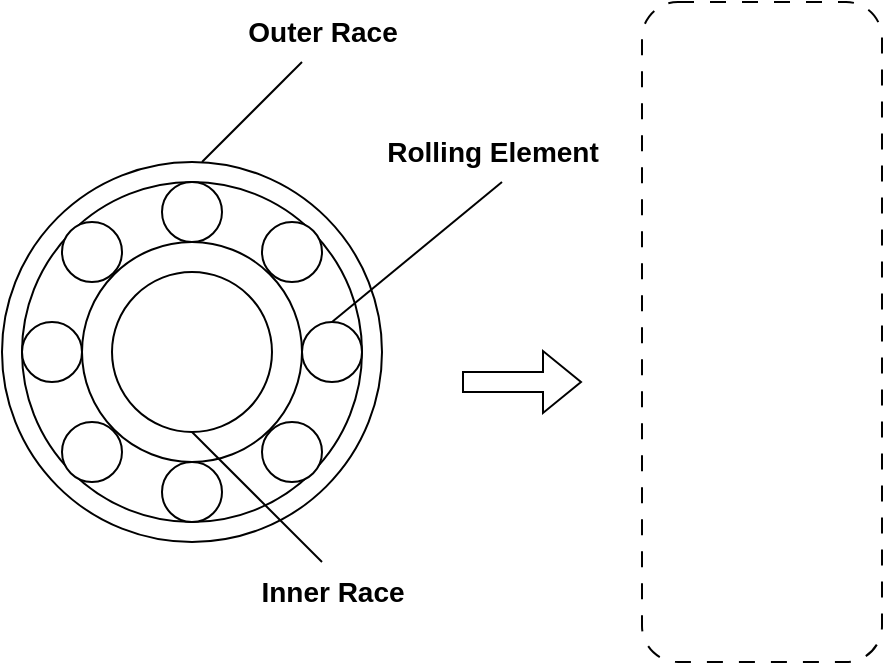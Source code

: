 <mxfile version="21.7.4" type="github">
  <diagram name="第 1 页" id="UeJDPmeFV7acpRYoguu6">
    <mxGraphModel dx="1050" dy="542" grid="1" gridSize="10" guides="1" tooltips="1" connect="1" arrows="1" fold="1" page="1" pageScale="1" pageWidth="827" pageHeight="1169" math="0" shadow="0">
      <root>
        <mxCell id="0" />
        <mxCell id="1" parent="0" />
        <mxCell id="PbzyB2EySEJ2C432n__E-13" value="" style="ellipse;whiteSpace=wrap;html=1;aspect=fixed;" vertex="1" parent="1">
          <mxGeometry x="340" y="210" width="190" height="190" as="geometry" />
        </mxCell>
        <mxCell id="PbzyB2EySEJ2C432n__E-2" value="" style="ellipse;whiteSpace=wrap;html=1;aspect=fixed;" vertex="1" parent="1">
          <mxGeometry x="350" y="220" width="170" height="170" as="geometry" />
        </mxCell>
        <mxCell id="PbzyB2EySEJ2C432n__E-1" value="" style="ellipse;whiteSpace=wrap;html=1;aspect=fixed;" vertex="1" parent="1">
          <mxGeometry x="380" y="250" width="110" height="110" as="geometry" />
        </mxCell>
        <mxCell id="PbzyB2EySEJ2C432n__E-3" value="" style="ellipse;whiteSpace=wrap;html=1;aspect=fixed;" vertex="1" parent="1">
          <mxGeometry x="420" y="220" width="30" height="30" as="geometry" />
        </mxCell>
        <mxCell id="PbzyB2EySEJ2C432n__E-4" value="" style="ellipse;whiteSpace=wrap;html=1;aspect=fixed;" vertex="1" parent="1">
          <mxGeometry x="470" y="240" width="30" height="30" as="geometry" />
        </mxCell>
        <mxCell id="PbzyB2EySEJ2C432n__E-5" value="" style="ellipse;whiteSpace=wrap;html=1;aspect=fixed;" vertex="1" parent="1">
          <mxGeometry x="370" y="340" width="30" height="30" as="geometry" />
        </mxCell>
        <mxCell id="PbzyB2EySEJ2C432n__E-6" value="" style="ellipse;whiteSpace=wrap;html=1;aspect=fixed;" vertex="1" parent="1">
          <mxGeometry x="470" y="340" width="30" height="30" as="geometry" />
        </mxCell>
        <mxCell id="PbzyB2EySEJ2C432n__E-7" value="" style="ellipse;whiteSpace=wrap;html=1;aspect=fixed;" vertex="1" parent="1">
          <mxGeometry x="350" y="290" width="30" height="30" as="geometry" />
        </mxCell>
        <mxCell id="PbzyB2EySEJ2C432n__E-8" value="" style="ellipse;whiteSpace=wrap;html=1;aspect=fixed;" vertex="1" parent="1">
          <mxGeometry x="420" y="360" width="30" height="30" as="geometry" />
        </mxCell>
        <mxCell id="PbzyB2EySEJ2C432n__E-9" value="" style="ellipse;whiteSpace=wrap;html=1;aspect=fixed;" vertex="1" parent="1">
          <mxGeometry x="490" y="290" width="30" height="30" as="geometry" />
        </mxCell>
        <mxCell id="PbzyB2EySEJ2C432n__E-11" value="" style="ellipse;whiteSpace=wrap;html=1;aspect=fixed;" vertex="1" parent="1">
          <mxGeometry x="370" y="240" width="30" height="30" as="geometry" />
        </mxCell>
        <mxCell id="PbzyB2EySEJ2C432n__E-12" value="" style="ellipse;whiteSpace=wrap;html=1;aspect=fixed;" vertex="1" parent="1">
          <mxGeometry x="395" y="265" width="80" height="80" as="geometry" />
        </mxCell>
        <mxCell id="PbzyB2EySEJ2C432n__E-14" value="" style="endArrow=none;html=1;rounded=0;" edge="1" parent="1">
          <mxGeometry width="50" height="50" relative="1" as="geometry">
            <mxPoint x="440" y="210" as="sourcePoint" />
            <mxPoint x="490" y="160" as="targetPoint" />
          </mxGeometry>
        </mxCell>
        <mxCell id="PbzyB2EySEJ2C432n__E-15" value="" style="endArrow=none;html=1;rounded=0;exitX=0.5;exitY=1;exitDx=0;exitDy=0;" edge="1" parent="1" source="PbzyB2EySEJ2C432n__E-12">
          <mxGeometry width="50" height="50" relative="1" as="geometry">
            <mxPoint x="450" y="220" as="sourcePoint" />
            <mxPoint x="500" y="410" as="targetPoint" />
          </mxGeometry>
        </mxCell>
        <mxCell id="PbzyB2EySEJ2C432n__E-16" value="" style="endArrow=none;html=1;rounded=0;exitX=0.5;exitY=0;exitDx=0;exitDy=0;" edge="1" parent="1" source="PbzyB2EySEJ2C432n__E-9">
          <mxGeometry width="50" height="50" relative="1" as="geometry">
            <mxPoint x="390" y="310" as="sourcePoint" />
            <mxPoint x="590" y="220" as="targetPoint" />
          </mxGeometry>
        </mxCell>
        <mxCell id="PbzyB2EySEJ2C432n__E-17" value="&lt;b&gt;&lt;font style=&quot;font-size: 14px;&quot;&gt;Outer Race&lt;/font&gt;&lt;/b&gt;" style="text;html=1;align=center;verticalAlign=middle;resizable=0;points=[];autosize=1;strokeColor=none;fillColor=none;" vertex="1" parent="1">
          <mxGeometry x="450" y="130" width="100" height="30" as="geometry" />
        </mxCell>
        <mxCell id="PbzyB2EySEJ2C432n__E-19" value="&lt;b&gt;&lt;font style=&quot;font-size: 14px;&quot;&gt;Inner Race&lt;/font&gt;&lt;/b&gt;" style="text;html=1;align=center;verticalAlign=middle;resizable=0;points=[];autosize=1;strokeColor=none;fillColor=none;" vertex="1" parent="1">
          <mxGeometry x="455" y="410" width="100" height="30" as="geometry" />
        </mxCell>
        <mxCell id="PbzyB2EySEJ2C432n__E-20" value="&lt;b&gt;&lt;font style=&quot;font-size: 14px;&quot;&gt;Rolling Element&lt;/font&gt;&lt;/b&gt;" style="text;html=1;align=center;verticalAlign=middle;resizable=0;points=[];autosize=1;strokeColor=none;fillColor=none;" vertex="1" parent="1">
          <mxGeometry x="520" y="190" width="130" height="30" as="geometry" />
        </mxCell>
        <mxCell id="PbzyB2EySEJ2C432n__E-21" value="" style="shape=flexArrow;endArrow=classic;html=1;rounded=0;" edge="1" parent="1">
          <mxGeometry width="50" height="50" relative="1" as="geometry">
            <mxPoint x="570" y="320" as="sourcePoint" />
            <mxPoint x="630" y="320" as="targetPoint" />
          </mxGeometry>
        </mxCell>
        <mxCell id="PbzyB2EySEJ2C432n__E-22" value="" style="rounded=1;whiteSpace=wrap;html=1;dashed=1;dashPattern=8 8;" vertex="1" parent="1">
          <mxGeometry x="660" y="130" width="120" height="330" as="geometry" />
        </mxCell>
      </root>
    </mxGraphModel>
  </diagram>
</mxfile>

